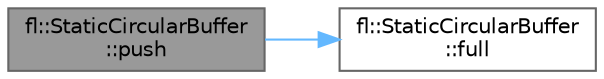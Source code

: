 digraph "fl::StaticCircularBuffer::push"
{
 // INTERACTIVE_SVG=YES
 // LATEX_PDF_SIZE
  bgcolor="transparent";
  edge [fontname=Helvetica,fontsize=10,labelfontname=Helvetica,labelfontsize=10];
  node [fontname=Helvetica,fontsize=10,shape=box,height=0.2,width=0.4];
  rankdir="LR";
  Node1 [id="Node000001",label="fl::StaticCircularBuffer\l::push",height=0.2,width=0.4,color="gray40", fillcolor="grey60", style="filled", fontcolor="black",tooltip=" "];
  Node1 -> Node2 [id="edge1_Node000001_Node000002",color="steelblue1",style="solid",tooltip=" "];
  Node2 [id="Node000002",label="fl::StaticCircularBuffer\l::full",height=0.2,width=0.4,color="grey40", fillcolor="white", style="filled",URL="$d0/d51/classfl_1_1_static_circular_buffer_abfb2efcb599ea2e064fd8802dea58e9f.html#abfb2efcb599ea2e064fd8802dea58e9f",tooltip=" "];
}

